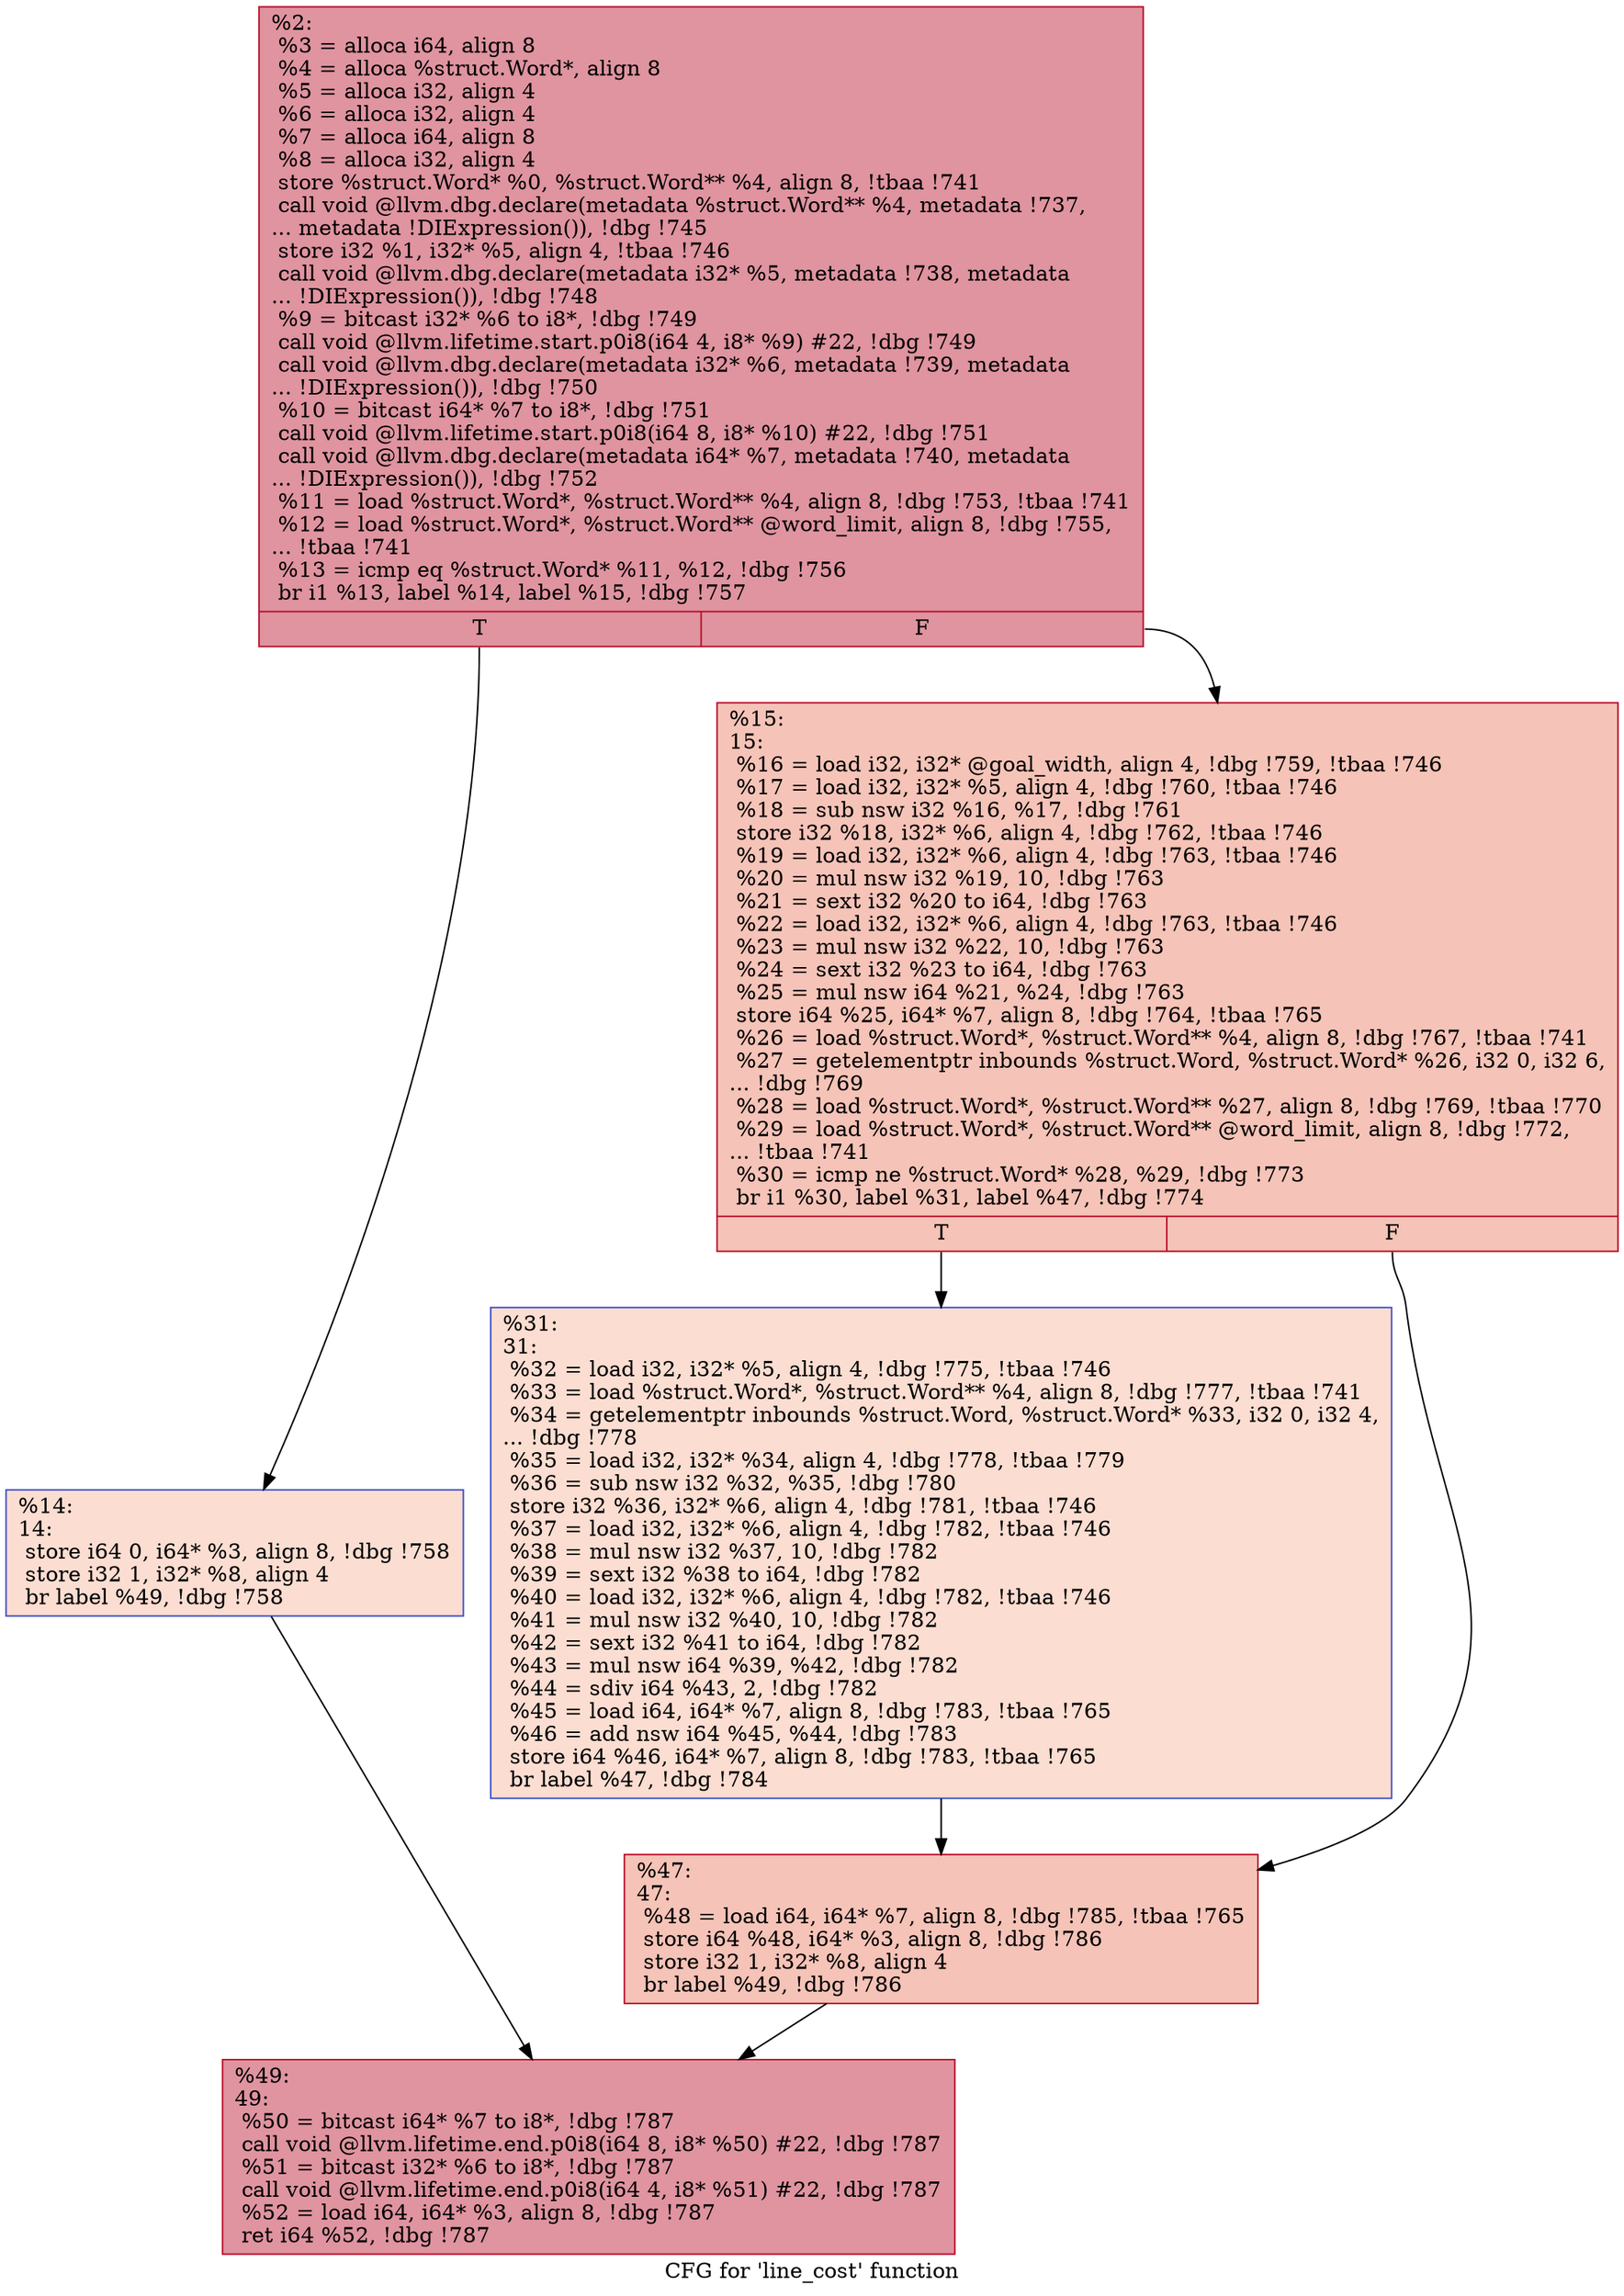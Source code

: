 digraph "CFG for 'line_cost' function" {
	label="CFG for 'line_cost' function";

	Node0xc73290 [shape=record,color="#b70d28ff", style=filled, fillcolor="#b70d2870",label="{%2:\l  %3 = alloca i64, align 8\l  %4 = alloca %struct.Word*, align 8\l  %5 = alloca i32, align 4\l  %6 = alloca i32, align 4\l  %7 = alloca i64, align 8\l  %8 = alloca i32, align 4\l  store %struct.Word* %0, %struct.Word** %4, align 8, !tbaa !741\l  call void @llvm.dbg.declare(metadata %struct.Word** %4, metadata !737,\l... metadata !DIExpression()), !dbg !745\l  store i32 %1, i32* %5, align 4, !tbaa !746\l  call void @llvm.dbg.declare(metadata i32* %5, metadata !738, metadata\l... !DIExpression()), !dbg !748\l  %9 = bitcast i32* %6 to i8*, !dbg !749\l  call void @llvm.lifetime.start.p0i8(i64 4, i8* %9) #22, !dbg !749\l  call void @llvm.dbg.declare(metadata i32* %6, metadata !739, metadata\l... !DIExpression()), !dbg !750\l  %10 = bitcast i64* %7 to i8*, !dbg !751\l  call void @llvm.lifetime.start.p0i8(i64 8, i8* %10) #22, !dbg !751\l  call void @llvm.dbg.declare(metadata i64* %7, metadata !740, metadata\l... !DIExpression()), !dbg !752\l  %11 = load %struct.Word*, %struct.Word** %4, align 8, !dbg !753, !tbaa !741\l  %12 = load %struct.Word*, %struct.Word** @word_limit, align 8, !dbg !755,\l... !tbaa !741\l  %13 = icmp eq %struct.Word* %11, %12, !dbg !756\l  br i1 %13, label %14, label %15, !dbg !757\l|{<s0>T|<s1>F}}"];
	Node0xc73290:s0 -> Node0xc73320;
	Node0xc73290:s1 -> Node0xc73370;
	Node0xc73320 [shape=record,color="#3d50c3ff", style=filled, fillcolor="#f7b39670",label="{%14:\l14:                                               \l  store i64 0, i64* %3, align 8, !dbg !758\l  store i32 1, i32* %8, align 4\l  br label %49, !dbg !758\l}"];
	Node0xc73320 -> Node0xc73460;
	Node0xc73370 [shape=record,color="#b70d28ff", style=filled, fillcolor="#e8765c70",label="{%15:\l15:                                               \l  %16 = load i32, i32* @goal_width, align 4, !dbg !759, !tbaa !746\l  %17 = load i32, i32* %5, align 4, !dbg !760, !tbaa !746\l  %18 = sub nsw i32 %16, %17, !dbg !761\l  store i32 %18, i32* %6, align 4, !dbg !762, !tbaa !746\l  %19 = load i32, i32* %6, align 4, !dbg !763, !tbaa !746\l  %20 = mul nsw i32 %19, 10, !dbg !763\l  %21 = sext i32 %20 to i64, !dbg !763\l  %22 = load i32, i32* %6, align 4, !dbg !763, !tbaa !746\l  %23 = mul nsw i32 %22, 10, !dbg !763\l  %24 = sext i32 %23 to i64, !dbg !763\l  %25 = mul nsw i64 %21, %24, !dbg !763\l  store i64 %25, i64* %7, align 8, !dbg !764, !tbaa !765\l  %26 = load %struct.Word*, %struct.Word** %4, align 8, !dbg !767, !tbaa !741\l  %27 = getelementptr inbounds %struct.Word, %struct.Word* %26, i32 0, i32 6,\l... !dbg !769\l  %28 = load %struct.Word*, %struct.Word** %27, align 8, !dbg !769, !tbaa !770\l  %29 = load %struct.Word*, %struct.Word** @word_limit, align 8, !dbg !772,\l... !tbaa !741\l  %30 = icmp ne %struct.Word* %28, %29, !dbg !773\l  br i1 %30, label %31, label %47, !dbg !774\l|{<s0>T|<s1>F}}"];
	Node0xc73370:s0 -> Node0xc733c0;
	Node0xc73370:s1 -> Node0xc73410;
	Node0xc733c0 [shape=record,color="#3d50c3ff", style=filled, fillcolor="#f7b39670",label="{%31:\l31:                                               \l  %32 = load i32, i32* %5, align 4, !dbg !775, !tbaa !746\l  %33 = load %struct.Word*, %struct.Word** %4, align 8, !dbg !777, !tbaa !741\l  %34 = getelementptr inbounds %struct.Word, %struct.Word* %33, i32 0, i32 4,\l... !dbg !778\l  %35 = load i32, i32* %34, align 4, !dbg !778, !tbaa !779\l  %36 = sub nsw i32 %32, %35, !dbg !780\l  store i32 %36, i32* %6, align 4, !dbg !781, !tbaa !746\l  %37 = load i32, i32* %6, align 4, !dbg !782, !tbaa !746\l  %38 = mul nsw i32 %37, 10, !dbg !782\l  %39 = sext i32 %38 to i64, !dbg !782\l  %40 = load i32, i32* %6, align 4, !dbg !782, !tbaa !746\l  %41 = mul nsw i32 %40, 10, !dbg !782\l  %42 = sext i32 %41 to i64, !dbg !782\l  %43 = mul nsw i64 %39, %42, !dbg !782\l  %44 = sdiv i64 %43, 2, !dbg !782\l  %45 = load i64, i64* %7, align 8, !dbg !783, !tbaa !765\l  %46 = add nsw i64 %45, %44, !dbg !783\l  store i64 %46, i64* %7, align 8, !dbg !783, !tbaa !765\l  br label %47, !dbg !784\l}"];
	Node0xc733c0 -> Node0xc73410;
	Node0xc73410 [shape=record,color="#b70d28ff", style=filled, fillcolor="#e8765c70",label="{%47:\l47:                                               \l  %48 = load i64, i64* %7, align 8, !dbg !785, !tbaa !765\l  store i64 %48, i64* %3, align 8, !dbg !786\l  store i32 1, i32* %8, align 4\l  br label %49, !dbg !786\l}"];
	Node0xc73410 -> Node0xc73460;
	Node0xc73460 [shape=record,color="#b70d28ff", style=filled, fillcolor="#b70d2870",label="{%49:\l49:                                               \l  %50 = bitcast i64* %7 to i8*, !dbg !787\l  call void @llvm.lifetime.end.p0i8(i64 8, i8* %50) #22, !dbg !787\l  %51 = bitcast i32* %6 to i8*, !dbg !787\l  call void @llvm.lifetime.end.p0i8(i64 4, i8* %51) #22, !dbg !787\l  %52 = load i64, i64* %3, align 8, !dbg !787\l  ret i64 %52, !dbg !787\l}"];
}
